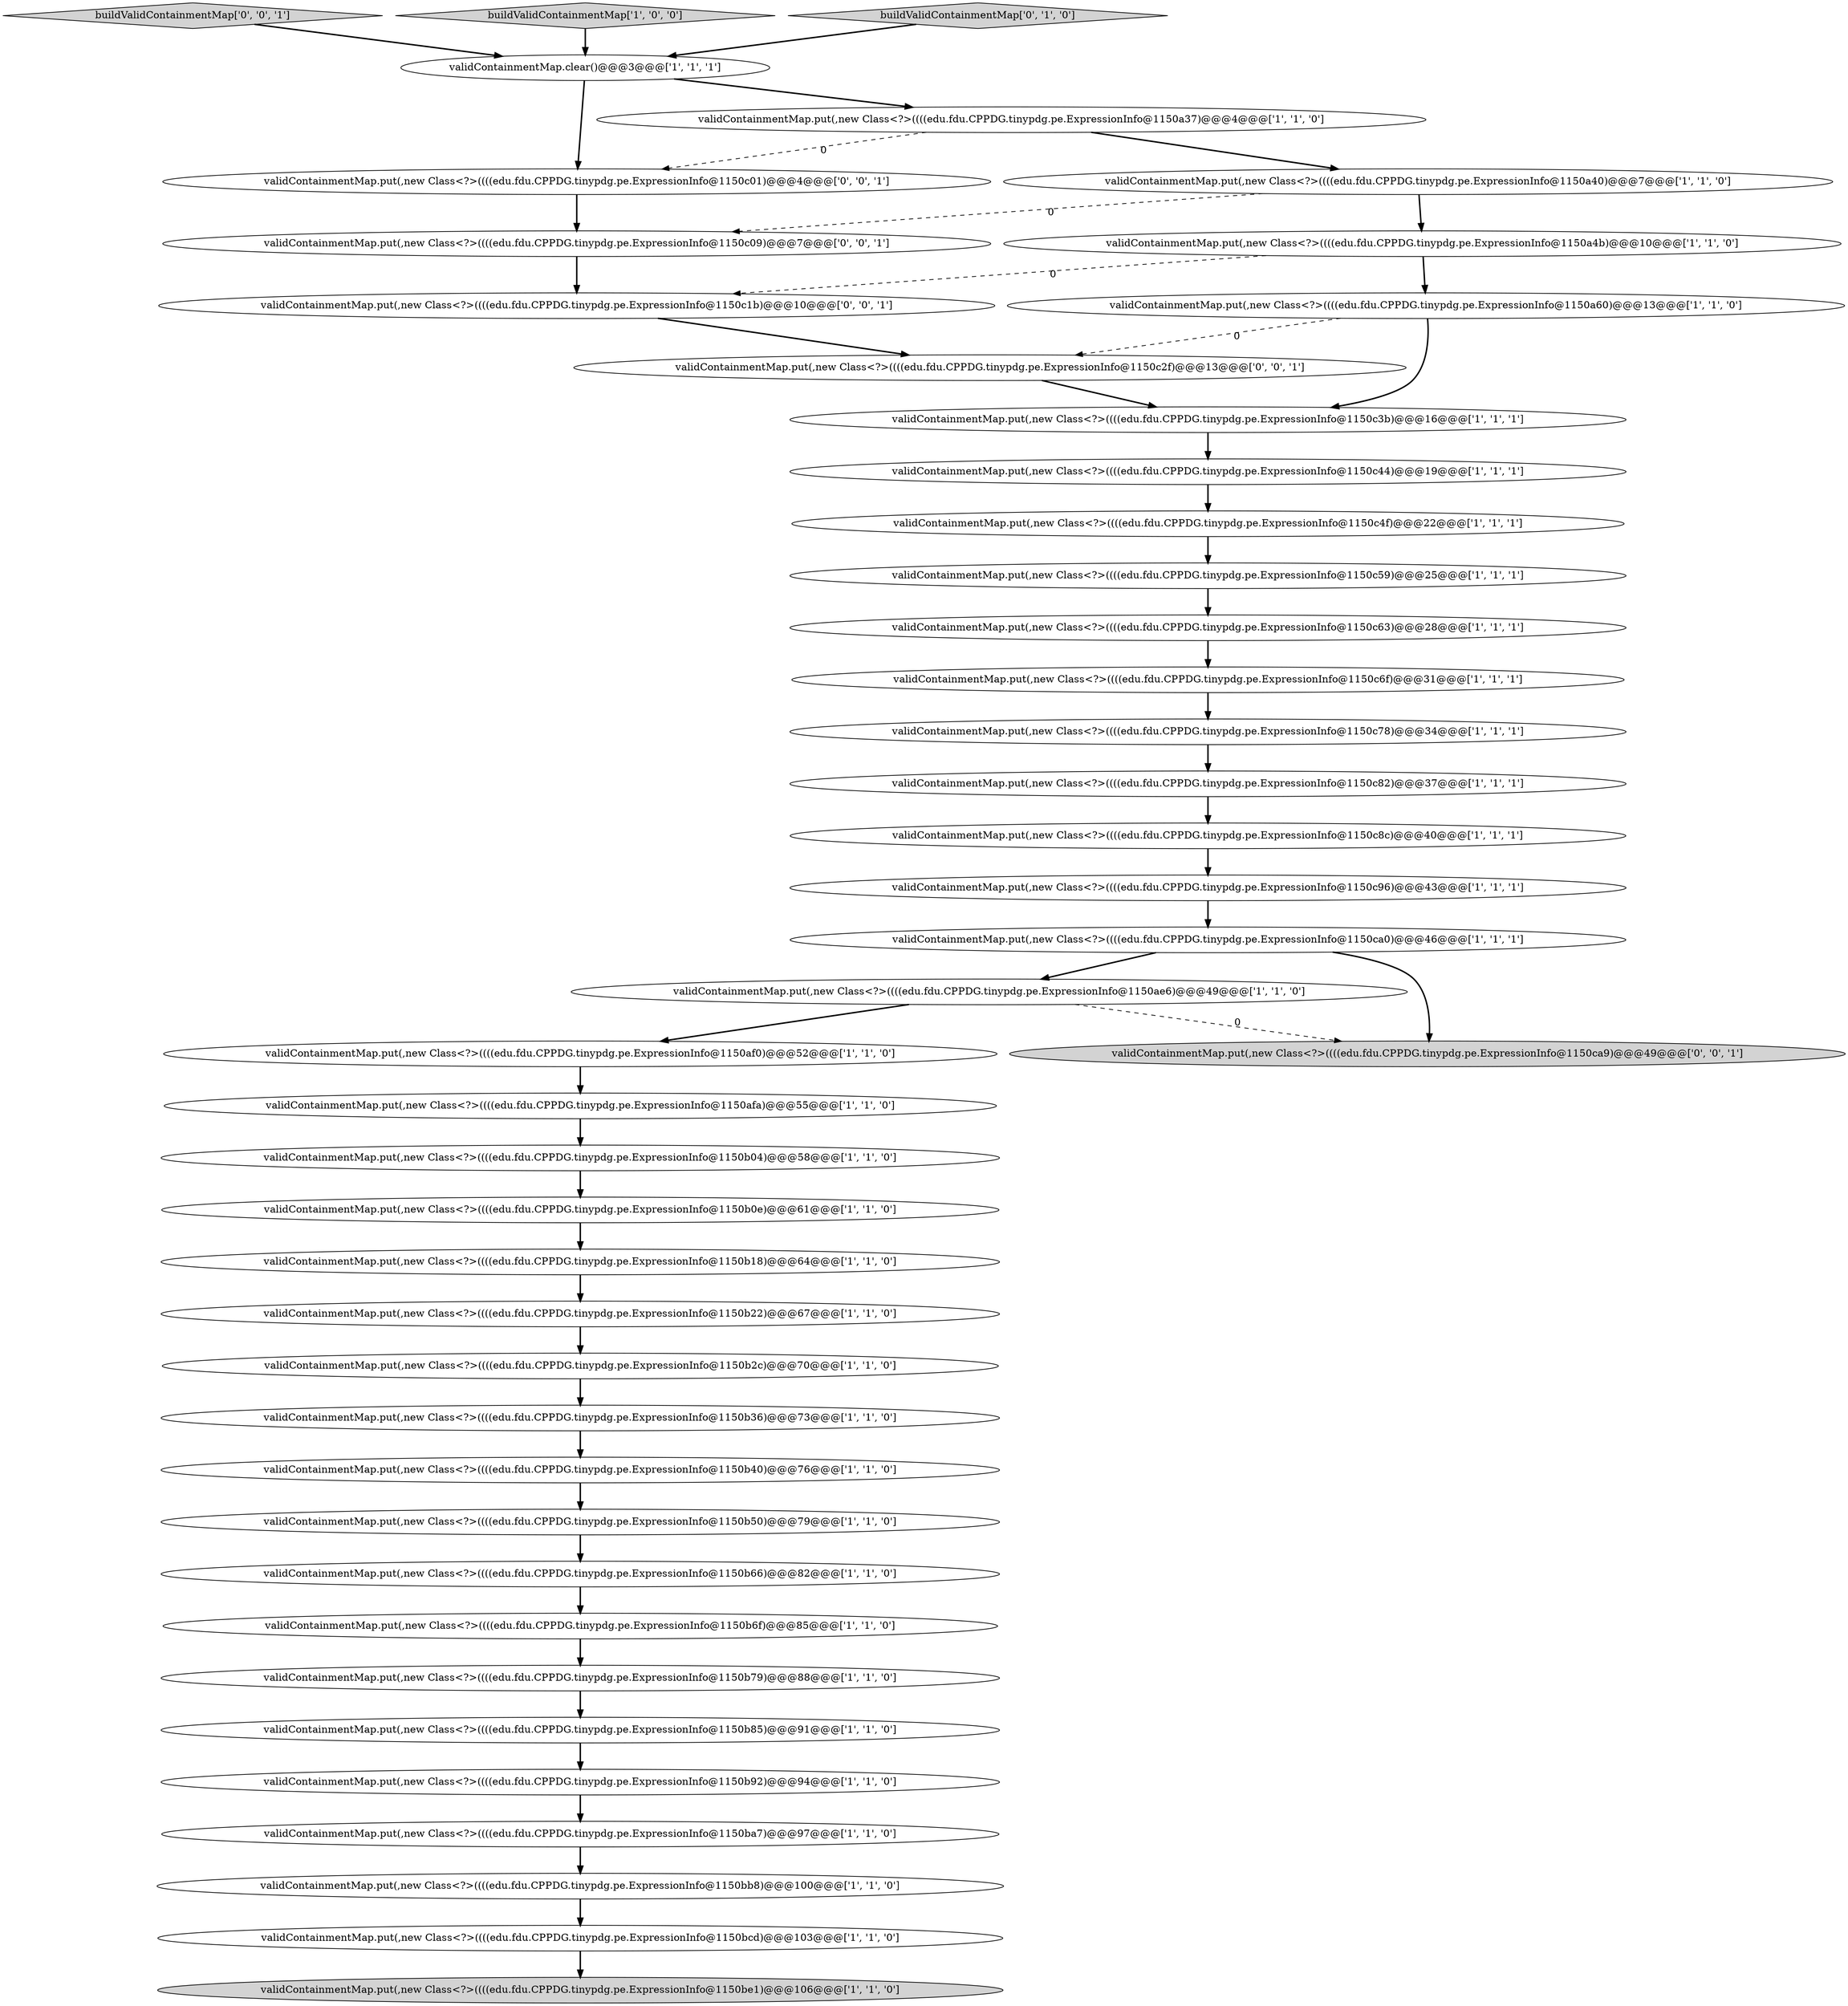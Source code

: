digraph {
40 [style = filled, label = "validContainmentMap.put(,new Class<?>((((edu.fdu.CPPDG.tinypdg.pe.ExpressionInfo@1150c01)@@@4@@@['0', '0', '1']", fillcolor = white, shape = ellipse image = "AAA0AAABBB3BBB"];
13 [style = filled, label = "validContainmentMap.put(,new Class<?>((((edu.fdu.CPPDG.tinypdg.pe.ExpressionInfo@1150a4b)@@@10@@@['1', '1', '0']", fillcolor = white, shape = ellipse image = "AAA0AAABBB1BBB"];
42 [style = filled, label = "validContainmentMap.put(,new Class<?>((((edu.fdu.CPPDG.tinypdg.pe.ExpressionInfo@1150c09)@@@7@@@['0', '0', '1']", fillcolor = white, shape = ellipse image = "AAA0AAABBB3BBB"];
10 [style = filled, label = "validContainmentMap.put(,new Class<?>((((edu.fdu.CPPDG.tinypdg.pe.ExpressionInfo@1150b2c)@@@70@@@['1', '1', '0']", fillcolor = white, shape = ellipse image = "AAA0AAABBB1BBB"];
16 [style = filled, label = "validContainmentMap.put(,new Class<?>((((edu.fdu.CPPDG.tinypdg.pe.ExpressionInfo@1150c78)@@@34@@@['1', '1', '1']", fillcolor = white, shape = ellipse image = "AAA0AAABBB1BBB"];
18 [style = filled, label = "validContainmentMap.put(,new Class<?>((((edu.fdu.CPPDG.tinypdg.pe.ExpressionInfo@1150b66)@@@82@@@['1', '1', '0']", fillcolor = white, shape = ellipse image = "AAA0AAABBB1BBB"];
0 [style = filled, label = "validContainmentMap.put(,new Class<?>((((edu.fdu.CPPDG.tinypdg.pe.ExpressionInfo@1150c4f)@@@22@@@['1', '1', '1']", fillcolor = white, shape = ellipse image = "AAA0AAABBB1BBB"];
17 [style = filled, label = "validContainmentMap.put(,new Class<?>((((edu.fdu.CPPDG.tinypdg.pe.ExpressionInfo@1150b92)@@@94@@@['1', '1', '0']", fillcolor = white, shape = ellipse image = "AAA0AAABBB1BBB"];
9 [style = filled, label = "validContainmentMap.put(,new Class<?>((((edu.fdu.CPPDG.tinypdg.pe.ExpressionInfo@1150c6f)@@@31@@@['1', '1', '1']", fillcolor = white, shape = ellipse image = "AAA0AAABBB1BBB"];
12 [style = filled, label = "validContainmentMap.put(,new Class<?>((((edu.fdu.CPPDG.tinypdg.pe.ExpressionInfo@1150c63)@@@28@@@['1', '1', '1']", fillcolor = white, shape = ellipse image = "AAA0AAABBB1BBB"];
26 [style = filled, label = "validContainmentMap.put(,new Class<?>((((edu.fdu.CPPDG.tinypdg.pe.ExpressionInfo@1150be1)@@@106@@@['1', '1', '0']", fillcolor = lightgray, shape = ellipse image = "AAA0AAABBB1BBB"];
1 [style = filled, label = "validContainmentMap.put(,new Class<?>((((edu.fdu.CPPDG.tinypdg.pe.ExpressionInfo@1150b85)@@@91@@@['1', '1', '0']", fillcolor = white, shape = ellipse image = "AAA0AAABBB1BBB"];
34 [style = filled, label = "validContainmentMap.put(,new Class<?>((((edu.fdu.CPPDG.tinypdg.pe.ExpressionInfo@1150c82)@@@37@@@['1', '1', '1']", fillcolor = white, shape = ellipse image = "AAA0AAABBB1BBB"];
11 [style = filled, label = "validContainmentMap.put(,new Class<?>((((edu.fdu.CPPDG.tinypdg.pe.ExpressionInfo@1150c59)@@@25@@@['1', '1', '1']", fillcolor = white, shape = ellipse image = "AAA0AAABBB1BBB"];
14 [style = filled, label = "validContainmentMap.put(,new Class<?>((((edu.fdu.CPPDG.tinypdg.pe.ExpressionInfo@1150bcd)@@@103@@@['1', '1', '0']", fillcolor = white, shape = ellipse image = "AAA0AAABBB1BBB"];
19 [style = filled, label = "validContainmentMap.put(,new Class<?>((((edu.fdu.CPPDG.tinypdg.pe.ExpressionInfo@1150b36)@@@73@@@['1', '1', '0']", fillcolor = white, shape = ellipse image = "AAA0AAABBB1BBB"];
15 [style = filled, label = "validContainmentMap.put(,new Class<?>((((edu.fdu.CPPDG.tinypdg.pe.ExpressionInfo@1150a60)@@@13@@@['1', '1', '0']", fillcolor = white, shape = ellipse image = "AAA0AAABBB1BBB"];
25 [style = filled, label = "validContainmentMap.put(,new Class<?>((((edu.fdu.CPPDG.tinypdg.pe.ExpressionInfo@1150c3b)@@@16@@@['1', '1', '1']", fillcolor = white, shape = ellipse image = "AAA0AAABBB1BBB"];
20 [style = filled, label = "validContainmentMap.clear()@@@3@@@['1', '1', '1']", fillcolor = white, shape = ellipse image = "AAA0AAABBB1BBB"];
28 [style = filled, label = "validContainmentMap.put(,new Class<?>((((edu.fdu.CPPDG.tinypdg.pe.ExpressionInfo@1150a40)@@@7@@@['1', '1', '0']", fillcolor = white, shape = ellipse image = "AAA0AAABBB1BBB"];
39 [style = filled, label = "buildValidContainmentMap['0', '0', '1']", fillcolor = lightgray, shape = diamond image = "AAA0AAABBB3BBB"];
6 [style = filled, label = "validContainmentMap.put(,new Class<?>((((edu.fdu.CPPDG.tinypdg.pe.ExpressionInfo@1150b18)@@@64@@@['1', '1', '0']", fillcolor = white, shape = ellipse image = "AAA0AAABBB1BBB"];
21 [style = filled, label = "validContainmentMap.put(,new Class<?>((((edu.fdu.CPPDG.tinypdg.pe.ExpressionInfo@1150b50)@@@79@@@['1', '1', '0']", fillcolor = white, shape = ellipse image = "AAA0AAABBB1BBB"];
22 [style = filled, label = "validContainmentMap.put(,new Class<?>((((edu.fdu.CPPDG.tinypdg.pe.ExpressionInfo@1150c8c)@@@40@@@['1', '1', '1']", fillcolor = white, shape = ellipse image = "AAA0AAABBB1BBB"];
27 [style = filled, label = "validContainmentMap.put(,new Class<?>((((edu.fdu.CPPDG.tinypdg.pe.ExpressionInfo@1150ca0)@@@46@@@['1', '1', '1']", fillcolor = white, shape = ellipse image = "AAA0AAABBB1BBB"];
32 [style = filled, label = "validContainmentMap.put(,new Class<?>((((edu.fdu.CPPDG.tinypdg.pe.ExpressionInfo@1150b79)@@@88@@@['1', '1', '0']", fillcolor = white, shape = ellipse image = "AAA0AAABBB1BBB"];
4 [style = filled, label = "validContainmentMap.put(,new Class<?>((((edu.fdu.CPPDG.tinypdg.pe.ExpressionInfo@1150c44)@@@19@@@['1', '1', '1']", fillcolor = white, shape = ellipse image = "AAA0AAABBB1BBB"];
29 [style = filled, label = "validContainmentMap.put(,new Class<?>((((edu.fdu.CPPDG.tinypdg.pe.ExpressionInfo@1150ae6)@@@49@@@['1', '1', '0']", fillcolor = white, shape = ellipse image = "AAA0AAABBB1BBB"];
43 [style = filled, label = "validContainmentMap.put(,new Class<?>((((edu.fdu.CPPDG.tinypdg.pe.ExpressionInfo@1150c1b)@@@10@@@['0', '0', '1']", fillcolor = white, shape = ellipse image = "AAA0AAABBB3BBB"];
41 [style = filled, label = "validContainmentMap.put(,new Class<?>((((edu.fdu.CPPDG.tinypdg.pe.ExpressionInfo@1150ca9)@@@49@@@['0', '0', '1']", fillcolor = lightgray, shape = ellipse image = "AAA0AAABBB3BBB"];
7 [style = filled, label = "validContainmentMap.put(,new Class<?>((((edu.fdu.CPPDG.tinypdg.pe.ExpressionInfo@1150c96)@@@43@@@['1', '1', '1']", fillcolor = white, shape = ellipse image = "AAA0AAABBB1BBB"];
36 [style = filled, label = "validContainmentMap.put(,new Class<?>((((edu.fdu.CPPDG.tinypdg.pe.ExpressionInfo@1150afa)@@@55@@@['1', '1', '0']", fillcolor = white, shape = ellipse image = "AAA0AAABBB1BBB"];
31 [style = filled, label = "validContainmentMap.put(,new Class<?>((((edu.fdu.CPPDG.tinypdg.pe.ExpressionInfo@1150ba7)@@@97@@@['1', '1', '0']", fillcolor = white, shape = ellipse image = "AAA0AAABBB1BBB"];
24 [style = filled, label = "validContainmentMap.put(,new Class<?>((((edu.fdu.CPPDG.tinypdg.pe.ExpressionInfo@1150a37)@@@4@@@['1', '1', '0']", fillcolor = white, shape = ellipse image = "AAA0AAABBB1BBB"];
33 [style = filled, label = "validContainmentMap.put(,new Class<?>((((edu.fdu.CPPDG.tinypdg.pe.ExpressionInfo@1150b40)@@@76@@@['1', '1', '0']", fillcolor = white, shape = ellipse image = "AAA0AAABBB1BBB"];
3 [style = filled, label = "validContainmentMap.put(,new Class<?>((((edu.fdu.CPPDG.tinypdg.pe.ExpressionInfo@1150b6f)@@@85@@@['1', '1', '0']", fillcolor = white, shape = ellipse image = "AAA0AAABBB1BBB"];
8 [style = filled, label = "validContainmentMap.put(,new Class<?>((((edu.fdu.CPPDG.tinypdg.pe.ExpressionInfo@1150b0e)@@@61@@@['1', '1', '0']", fillcolor = white, shape = ellipse image = "AAA0AAABBB1BBB"];
23 [style = filled, label = "buildValidContainmentMap['1', '0', '0']", fillcolor = lightgray, shape = diamond image = "AAA0AAABBB1BBB"];
35 [style = filled, label = "validContainmentMap.put(,new Class<?>((((edu.fdu.CPPDG.tinypdg.pe.ExpressionInfo@1150bb8)@@@100@@@['1', '1', '0']", fillcolor = white, shape = ellipse image = "AAA0AAABBB1BBB"];
5 [style = filled, label = "validContainmentMap.put(,new Class<?>((((edu.fdu.CPPDG.tinypdg.pe.ExpressionInfo@1150b04)@@@58@@@['1', '1', '0']", fillcolor = white, shape = ellipse image = "AAA0AAABBB1BBB"];
38 [style = filled, label = "validContainmentMap.put(,new Class<?>((((edu.fdu.CPPDG.tinypdg.pe.ExpressionInfo@1150c2f)@@@13@@@['0', '0', '1']", fillcolor = white, shape = ellipse image = "AAA0AAABBB3BBB"];
37 [style = filled, label = "buildValidContainmentMap['0', '1', '0']", fillcolor = lightgray, shape = diamond image = "AAA0AAABBB2BBB"];
2 [style = filled, label = "validContainmentMap.put(,new Class<?>((((edu.fdu.CPPDG.tinypdg.pe.ExpressionInfo@1150b22)@@@67@@@['1', '1', '0']", fillcolor = white, shape = ellipse image = "AAA0AAABBB1BBB"];
30 [style = filled, label = "validContainmentMap.put(,new Class<?>((((edu.fdu.CPPDG.tinypdg.pe.ExpressionInfo@1150af0)@@@52@@@['1', '1', '0']", fillcolor = white, shape = ellipse image = "AAA0AAABBB1BBB"];
29->30 [style = bold, label=""];
18->3 [style = bold, label=""];
28->13 [style = bold, label=""];
38->25 [style = bold, label=""];
13->15 [style = bold, label=""];
40->42 [style = bold, label=""];
5->8 [style = bold, label=""];
11->12 [style = bold, label=""];
37->20 [style = bold, label=""];
24->40 [style = dashed, label="0"];
39->20 [style = bold, label=""];
9->16 [style = bold, label=""];
28->42 [style = dashed, label="0"];
42->43 [style = bold, label=""];
16->34 [style = bold, label=""];
36->5 [style = bold, label=""];
2->10 [style = bold, label=""];
29->41 [style = dashed, label="0"];
8->6 [style = bold, label=""];
3->32 [style = bold, label=""];
14->26 [style = bold, label=""];
0->11 [style = bold, label=""];
19->33 [style = bold, label=""];
6->2 [style = bold, label=""];
10->19 [style = bold, label=""];
27->29 [style = bold, label=""];
33->21 [style = bold, label=""];
12->9 [style = bold, label=""];
32->1 [style = bold, label=""];
31->35 [style = bold, label=""];
15->38 [style = dashed, label="0"];
25->4 [style = bold, label=""];
21->18 [style = bold, label=""];
23->20 [style = bold, label=""];
22->7 [style = bold, label=""];
1->17 [style = bold, label=""];
13->43 [style = dashed, label="0"];
20->24 [style = bold, label=""];
34->22 [style = bold, label=""];
24->28 [style = bold, label=""];
15->25 [style = bold, label=""];
4->0 [style = bold, label=""];
43->38 [style = bold, label=""];
30->36 [style = bold, label=""];
35->14 [style = bold, label=""];
7->27 [style = bold, label=""];
20->40 [style = bold, label=""];
27->41 [style = bold, label=""];
17->31 [style = bold, label=""];
}
